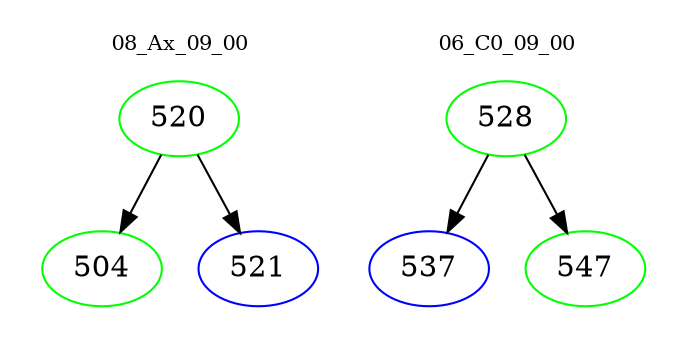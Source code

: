 digraph{
subgraph cluster_0 {
color = white
label = "08_Ax_09_00";
fontsize=10;
T0_520 [label="520", color="green"]
T0_520 -> T0_504 [color="black"]
T0_504 [label="504", color="green"]
T0_520 -> T0_521 [color="black"]
T0_521 [label="521", color="blue"]
}
subgraph cluster_1 {
color = white
label = "06_C0_09_00";
fontsize=10;
T1_528 [label="528", color="green"]
T1_528 -> T1_537 [color="black"]
T1_537 [label="537", color="blue"]
T1_528 -> T1_547 [color="black"]
T1_547 [label="547", color="green"]
}
}
